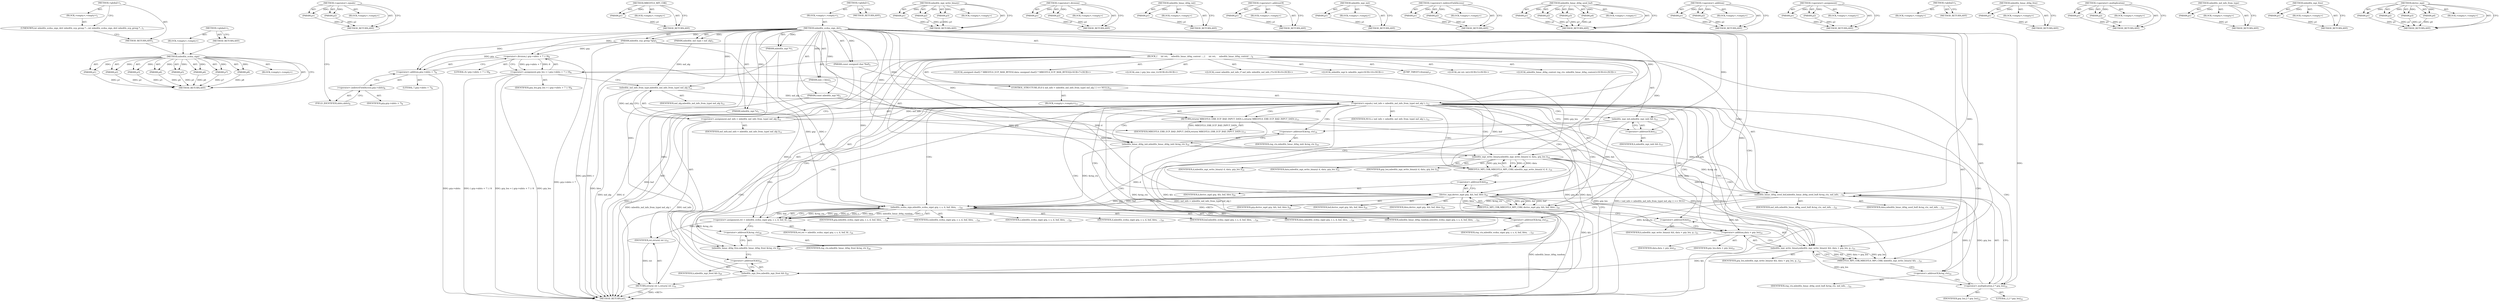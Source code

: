 digraph "&lt;global&gt;" {
vulnerable_204 [label=<(METHOD,mbedtls_ecdsa_sign)>];
vulnerable_205 [label=<(PARAM,p1)>];
vulnerable_206 [label=<(PARAM,p2)>];
vulnerable_207 [label=<(PARAM,p3)>];
vulnerable_208 [label=<(PARAM,p4)>];
vulnerable_209 [label=<(PARAM,p5)>];
vulnerable_210 [label=<(PARAM,p6)>];
vulnerable_211 [label=<(PARAM,p7)>];
vulnerable_212 [label=<(PARAM,p8)>];
vulnerable_213 [label=<(BLOCK,&lt;empty&gt;,&lt;empty&gt;)>];
vulnerable_214 [label=<(METHOD_RETURN,ANY)>];
vulnerable_154 [label=<(METHOD,&lt;operator&gt;.equals)>];
vulnerable_155 [label=<(PARAM,p1)>];
vulnerable_156 [label=<(PARAM,p2)>];
vulnerable_157 [label=<(BLOCK,&lt;empty&gt;,&lt;empty&gt;)>];
vulnerable_158 [label=<(METHOD_RETURN,ANY)>];
vulnerable_175 [label=<(METHOD,MBEDTLS_MPI_CHK)>];
vulnerable_176 [label=<(PARAM,p1)>];
vulnerable_177 [label=<(BLOCK,&lt;empty&gt;,&lt;empty&gt;)>];
vulnerable_178 [label=<(METHOD_RETURN,ANY)>];
vulnerable_6 [label=<(METHOD,&lt;global&gt;)<SUB>1</SUB>>];
vulnerable_7 [label=<(BLOCK,&lt;empty&gt;,&lt;empty&gt;)<SUB>1</SUB>>];
vulnerable_8 [label=<(METHOD,mbedtls_ecdsa_sign_det)<SUB>1</SUB>>];
vulnerable_9 [label=<(PARAM,mbedtls_ecp_group *grp)<SUB>1</SUB>>];
vulnerable_10 [label=<(PARAM,mbedtls_mpi *r)<SUB>1</SUB>>];
vulnerable_11 [label=<(PARAM,mbedtls_mpi *s)<SUB>1</SUB>>];
vulnerable_12 [label=<(PARAM,const mbedtls_mpi *d)<SUB>2</SUB>>];
vulnerable_13 [label=<(PARAM,const unsigned char *buf)<SUB>2</SUB>>];
vulnerable_14 [label=<(PARAM,size_t blen)<SUB>2</SUB>>];
vulnerable_15 [label=<(PARAM,mbedtls_md_type_t md_alg)<SUB>3</SUB>>];
vulnerable_16 [label=<(BLOCK,{
     int ret;
     mbedtls_hmac_drbg_context ...,{
     int ret;
     mbedtls_hmac_drbg_context ...)<SUB>4</SUB>>];
vulnerable_17 [label="<(LOCAL,int ret: int)<SUB>5</SUB>>"];
vulnerable_18 [label="<(LOCAL,mbedtls_hmac_drbg_context rng_ctx: mbedtls_hmac_drbg_context)<SUB>6</SUB>>"];
vulnerable_19 [label="<(LOCAL,unsigned char[2 * MBEDTLS_ECP_MAX_BYTES] data: unsigned char[2 * MBEDTLS_ECP_MAX_BYTES])<SUB>7</SUB>>"];
vulnerable_20 [label="<(LOCAL,size_t grp_len: size_t)<SUB>8</SUB>>"];
vulnerable_21 [label=<(&lt;operator&gt;.assignment,grp_len = ( grp-&gt;nbits + 7 ) / 8)<SUB>8</SUB>>];
vulnerable_22 [label=<(IDENTIFIER,grp_len,grp_len = ( grp-&gt;nbits + 7 ) / 8)<SUB>8</SUB>>];
vulnerable_23 [label=<(&lt;operator&gt;.division,( grp-&gt;nbits + 7 ) / 8)<SUB>8</SUB>>];
vulnerable_24 [label=<(&lt;operator&gt;.addition,grp-&gt;nbits + 7)<SUB>8</SUB>>];
vulnerable_25 [label=<(&lt;operator&gt;.indirectFieldAccess,grp-&gt;nbits)<SUB>8</SUB>>];
vulnerable_26 [label=<(IDENTIFIER,grp,grp-&gt;nbits + 7)<SUB>8</SUB>>];
vulnerable_27 [label=<(FIELD_IDENTIFIER,nbits,nbits)<SUB>8</SUB>>];
vulnerable_28 [label=<(LITERAL,7,grp-&gt;nbits + 7)<SUB>8</SUB>>];
vulnerable_29 [label=<(LITERAL,8,( grp-&gt;nbits + 7 ) / 8)<SUB>8</SUB>>];
vulnerable_30 [label="<(LOCAL,const mbedtls_md_info_t* md_info: mbedtls_md_info_t*)<SUB>9</SUB>>"];
vulnerable_31 [label="<(LOCAL,mbedtls_mpi h: mbedtls_mpi)<SUB>10</SUB>>"];
vulnerable_32 [label=<(CONTROL_STRUCTURE,IF,if (( md_info = mbedtls_md_info_from_type( md_alg ) ) == NULL))<SUB>12</SUB>>];
vulnerable_33 [label=<(&lt;operator&gt;.equals,( md_info = mbedtls_md_info_from_type( md_alg )...)<SUB>12</SUB>>];
vulnerable_34 [label=<(&lt;operator&gt;.assignment,md_info = mbedtls_md_info_from_type( md_alg ))<SUB>12</SUB>>];
vulnerable_35 [label=<(IDENTIFIER,md_info,md_info = mbedtls_md_info_from_type( md_alg ))<SUB>12</SUB>>];
vulnerable_36 [label=<(mbedtls_md_info_from_type,mbedtls_md_info_from_type( md_alg ))<SUB>12</SUB>>];
vulnerable_37 [label=<(IDENTIFIER,md_alg,mbedtls_md_info_from_type( md_alg ))<SUB>12</SUB>>];
vulnerable_38 [label=<(IDENTIFIER,NULL,( md_info = mbedtls_md_info_from_type( md_alg )...)<SUB>12</SUB>>];
vulnerable_39 [label=<(BLOCK,&lt;empty&gt;,&lt;empty&gt;)<SUB>13</SUB>>];
vulnerable_40 [label=<(RETURN,return( MBEDTLS_ERR_ECP_BAD_INPUT_DATA );,return( MBEDTLS_ERR_ECP_BAD_INPUT_DATA );)<SUB>13</SUB>>];
vulnerable_41 [label=<(IDENTIFIER,MBEDTLS_ERR_ECP_BAD_INPUT_DATA,return( MBEDTLS_ERR_ECP_BAD_INPUT_DATA );)<SUB>13</SUB>>];
vulnerable_42 [label=<(mbedtls_mpi_init,mbedtls_mpi_init( &amp;h ))<SUB>15</SUB>>];
vulnerable_43 [label=<(&lt;operator&gt;.addressOf,&amp;h)<SUB>15</SUB>>];
vulnerable_44 [label=<(IDENTIFIER,h,mbedtls_mpi_init( &amp;h ))<SUB>15</SUB>>];
vulnerable_45 [label=<(mbedtls_hmac_drbg_init,mbedtls_hmac_drbg_init( &amp;rng_ctx ))<SUB>16</SUB>>];
vulnerable_46 [label=<(&lt;operator&gt;.addressOf,&amp;rng_ctx)<SUB>16</SUB>>];
vulnerable_47 [label=<(IDENTIFIER,rng_ctx,mbedtls_hmac_drbg_init( &amp;rng_ctx ))<SUB>16</SUB>>];
vulnerable_48 [label=<(MBEDTLS_MPI_CHK,MBEDTLS_MPI_CHK( mbedtls_mpi_write_binary( d, d...)<SUB>19</SUB>>];
vulnerable_49 [label=<(mbedtls_mpi_write_binary,mbedtls_mpi_write_binary( d, data, grp_len ))<SUB>19</SUB>>];
vulnerable_50 [label=<(IDENTIFIER,d,mbedtls_mpi_write_binary( d, data, grp_len ))<SUB>19</SUB>>];
vulnerable_51 [label=<(IDENTIFIER,data,mbedtls_mpi_write_binary( d, data, grp_len ))<SUB>19</SUB>>];
vulnerable_52 [label=<(IDENTIFIER,grp_len,mbedtls_mpi_write_binary( d, data, grp_len ))<SUB>19</SUB>>];
vulnerable_53 [label=<(MBEDTLS_MPI_CHK,MBEDTLS_MPI_CHK( derive_mpi( grp, &amp;h, buf, blen...)<SUB>20</SUB>>];
vulnerable_54 [label=<(derive_mpi,derive_mpi( grp, &amp;h, buf, blen ))<SUB>20</SUB>>];
vulnerable_55 [label=<(IDENTIFIER,grp,derive_mpi( grp, &amp;h, buf, blen ))<SUB>20</SUB>>];
vulnerable_56 [label=<(&lt;operator&gt;.addressOf,&amp;h)<SUB>20</SUB>>];
vulnerable_57 [label=<(IDENTIFIER,h,derive_mpi( grp, &amp;h, buf, blen ))<SUB>20</SUB>>];
vulnerable_58 [label=<(IDENTIFIER,buf,derive_mpi( grp, &amp;h, buf, blen ))<SUB>20</SUB>>];
vulnerable_59 [label=<(IDENTIFIER,blen,derive_mpi( grp, &amp;h, buf, blen ))<SUB>20</SUB>>];
vulnerable_60 [label=<(MBEDTLS_MPI_CHK,MBEDTLS_MPI_CHK( mbedtls_mpi_write_binary( &amp;h, ...)<SUB>21</SUB>>];
vulnerable_61 [label=<(mbedtls_mpi_write_binary,mbedtls_mpi_write_binary( &amp;h, data + grp_len, g...)<SUB>21</SUB>>];
vulnerable_62 [label=<(&lt;operator&gt;.addressOf,&amp;h)<SUB>21</SUB>>];
vulnerable_63 [label=<(IDENTIFIER,h,mbedtls_mpi_write_binary( &amp;h, data + grp_len, g...)<SUB>21</SUB>>];
vulnerable_64 [label=<(&lt;operator&gt;.addition,data + grp_len)<SUB>21</SUB>>];
vulnerable_65 [label=<(IDENTIFIER,data,data + grp_len)<SUB>21</SUB>>];
vulnerable_66 [label=<(IDENTIFIER,grp_len,data + grp_len)<SUB>21</SUB>>];
vulnerable_67 [label=<(IDENTIFIER,grp_len,mbedtls_mpi_write_binary( &amp;h, data + grp_len, g...)<SUB>21</SUB>>];
vulnerable_68 [label=<(mbedtls_hmac_drbg_seed_buf,mbedtls_hmac_drbg_seed_buf( &amp;rng_ctx, md_info, ...)<SUB>22</SUB>>];
vulnerable_69 [label=<(&lt;operator&gt;.addressOf,&amp;rng_ctx)<SUB>22</SUB>>];
vulnerable_70 [label=<(IDENTIFIER,rng_ctx,mbedtls_hmac_drbg_seed_buf( &amp;rng_ctx, md_info, ...)<SUB>22</SUB>>];
vulnerable_71 [label=<(IDENTIFIER,md_info,mbedtls_hmac_drbg_seed_buf( &amp;rng_ctx, md_info, ...)<SUB>22</SUB>>];
vulnerable_72 [label=<(IDENTIFIER,data,mbedtls_hmac_drbg_seed_buf( &amp;rng_ctx, md_info, ...)<SUB>22</SUB>>];
vulnerable_73 [label=<(&lt;operator&gt;.multiplication,2 * grp_len)<SUB>22</SUB>>];
vulnerable_74 [label=<(LITERAL,2,2 * grp_len)<SUB>22</SUB>>];
vulnerable_75 [label=<(IDENTIFIER,grp_len,2 * grp_len)<SUB>22</SUB>>];
vulnerable_76 [label=<(&lt;operator&gt;.assignment,ret = mbedtls_ecdsa_sign( grp, r, s, d, buf, bl...)<SUB>24</SUB>>];
vulnerable_77 [label=<(IDENTIFIER,ret,ret = mbedtls_ecdsa_sign( grp, r, s, d, buf, bl...)<SUB>24</SUB>>];
vulnerable_78 [label=<(mbedtls_ecdsa_sign,mbedtls_ecdsa_sign( grp, r, s, d, buf, blen,
  ...)<SUB>24</SUB>>];
vulnerable_79 [label=<(IDENTIFIER,grp,mbedtls_ecdsa_sign( grp, r, s, d, buf, blen,
  ...)<SUB>24</SUB>>];
vulnerable_80 [label=<(IDENTIFIER,r,mbedtls_ecdsa_sign( grp, r, s, d, buf, blen,
  ...)<SUB>24</SUB>>];
vulnerable_81 [label=<(IDENTIFIER,s,mbedtls_ecdsa_sign( grp, r, s, d, buf, blen,
  ...)<SUB>24</SUB>>];
vulnerable_82 [label=<(IDENTIFIER,d,mbedtls_ecdsa_sign( grp, r, s, d, buf, blen,
  ...)<SUB>24</SUB>>];
vulnerable_83 [label=<(IDENTIFIER,buf,mbedtls_ecdsa_sign( grp, r, s, d, buf, blen,
  ...)<SUB>24</SUB>>];
vulnerable_84 [label=<(IDENTIFIER,blen,mbedtls_ecdsa_sign( grp, r, s, d, buf, blen,
  ...)<SUB>24</SUB>>];
vulnerable_85 [label=<(IDENTIFIER,mbedtls_hmac_drbg_random,mbedtls_ecdsa_sign( grp, r, s, d, buf, blen,
  ...)<SUB>25</SUB>>];
vulnerable_86 [label=<(&lt;operator&gt;.addressOf,&amp;rng_ctx)<SUB>25</SUB>>];
vulnerable_87 [label=<(IDENTIFIER,rng_ctx,mbedtls_ecdsa_sign( grp, r, s, d, buf, blen,
  ...)<SUB>25</SUB>>];
vulnerable_88 [label=<(JUMP_TARGET,cleanup)<SUB>27</SUB>>];
vulnerable_89 [label=<(mbedtls_hmac_drbg_free,mbedtls_hmac_drbg_free( &amp;rng_ctx ))<SUB>28</SUB>>];
vulnerable_90 [label=<(&lt;operator&gt;.addressOf,&amp;rng_ctx)<SUB>28</SUB>>];
vulnerable_91 [label=<(IDENTIFIER,rng_ctx,mbedtls_hmac_drbg_free( &amp;rng_ctx ))<SUB>28</SUB>>];
vulnerable_92 [label=<(mbedtls_mpi_free,mbedtls_mpi_free( &amp;h ))<SUB>29</SUB>>];
vulnerable_93 [label=<(&lt;operator&gt;.addressOf,&amp;h)<SUB>29</SUB>>];
vulnerable_94 [label=<(IDENTIFIER,h,mbedtls_mpi_free( &amp;h ))<SUB>29</SUB>>];
vulnerable_95 [label=<(RETURN,return( ret );,return( ret );)<SUB>31</SUB>>];
vulnerable_96 [label=<(IDENTIFIER,ret,return( ret );)<SUB>31</SUB>>];
vulnerable_97 [label=<(METHOD_RETURN,int)<SUB>1</SUB>>];
vulnerable_99 [label=<(METHOD_RETURN,ANY)<SUB>1</SUB>>];
vulnerable_179 [label=<(METHOD,mbedtls_mpi_write_binary)>];
vulnerable_180 [label=<(PARAM,p1)>];
vulnerable_181 [label=<(PARAM,p2)>];
vulnerable_182 [label=<(PARAM,p3)>];
vulnerable_183 [label=<(BLOCK,&lt;empty&gt;,&lt;empty&gt;)>];
vulnerable_184 [label=<(METHOD_RETURN,ANY)>];
vulnerable_139 [label=<(METHOD,&lt;operator&gt;.division)>];
vulnerable_140 [label=<(PARAM,p1)>];
vulnerable_141 [label=<(PARAM,p2)>];
vulnerable_142 [label=<(BLOCK,&lt;empty&gt;,&lt;empty&gt;)>];
vulnerable_143 [label=<(METHOD_RETURN,ANY)>];
vulnerable_171 [label=<(METHOD,mbedtls_hmac_drbg_init)>];
vulnerable_172 [label=<(PARAM,p1)>];
vulnerable_173 [label=<(BLOCK,&lt;empty&gt;,&lt;empty&gt;)>];
vulnerable_174 [label=<(METHOD_RETURN,ANY)>];
vulnerable_167 [label=<(METHOD,&lt;operator&gt;.addressOf)>];
vulnerable_168 [label=<(PARAM,p1)>];
vulnerable_169 [label=<(BLOCK,&lt;empty&gt;,&lt;empty&gt;)>];
vulnerable_170 [label=<(METHOD_RETURN,ANY)>];
vulnerable_163 [label=<(METHOD,mbedtls_mpi_init)>];
vulnerable_164 [label=<(PARAM,p1)>];
vulnerable_165 [label=<(BLOCK,&lt;empty&gt;,&lt;empty&gt;)>];
vulnerable_166 [label=<(METHOD_RETURN,ANY)>];
vulnerable_149 [label=<(METHOD,&lt;operator&gt;.indirectFieldAccess)>];
vulnerable_150 [label=<(PARAM,p1)>];
vulnerable_151 [label=<(PARAM,p2)>];
vulnerable_152 [label=<(BLOCK,&lt;empty&gt;,&lt;empty&gt;)>];
vulnerable_153 [label=<(METHOD_RETURN,ANY)>];
vulnerable_192 [label=<(METHOD,mbedtls_hmac_drbg_seed_buf)>];
vulnerable_193 [label=<(PARAM,p1)>];
vulnerable_194 [label=<(PARAM,p2)>];
vulnerable_195 [label=<(PARAM,p3)>];
vulnerable_196 [label=<(PARAM,p4)>];
vulnerable_197 [label=<(BLOCK,&lt;empty&gt;,&lt;empty&gt;)>];
vulnerable_198 [label=<(METHOD_RETURN,ANY)>];
vulnerable_144 [label=<(METHOD,&lt;operator&gt;.addition)>];
vulnerable_145 [label=<(PARAM,p1)>];
vulnerable_146 [label=<(PARAM,p2)>];
vulnerable_147 [label=<(BLOCK,&lt;empty&gt;,&lt;empty&gt;)>];
vulnerable_148 [label=<(METHOD_RETURN,ANY)>];
vulnerable_134 [label=<(METHOD,&lt;operator&gt;.assignment)>];
vulnerable_135 [label=<(PARAM,p1)>];
vulnerable_136 [label=<(PARAM,p2)>];
vulnerable_137 [label=<(BLOCK,&lt;empty&gt;,&lt;empty&gt;)>];
vulnerable_138 [label=<(METHOD_RETURN,ANY)>];
vulnerable_128 [label=<(METHOD,&lt;global&gt;)<SUB>1</SUB>>];
vulnerable_129 [label=<(BLOCK,&lt;empty&gt;,&lt;empty&gt;)>];
vulnerable_130 [label=<(METHOD_RETURN,ANY)>];
vulnerable_215 [label=<(METHOD,mbedtls_hmac_drbg_free)>];
vulnerable_216 [label=<(PARAM,p1)>];
vulnerable_217 [label=<(BLOCK,&lt;empty&gt;,&lt;empty&gt;)>];
vulnerable_218 [label=<(METHOD_RETURN,ANY)>];
vulnerable_199 [label=<(METHOD,&lt;operator&gt;.multiplication)>];
vulnerable_200 [label=<(PARAM,p1)>];
vulnerable_201 [label=<(PARAM,p2)>];
vulnerable_202 [label=<(BLOCK,&lt;empty&gt;,&lt;empty&gt;)>];
vulnerable_203 [label=<(METHOD_RETURN,ANY)>];
vulnerable_159 [label=<(METHOD,mbedtls_md_info_from_type)>];
vulnerable_160 [label=<(PARAM,p1)>];
vulnerable_161 [label=<(BLOCK,&lt;empty&gt;,&lt;empty&gt;)>];
vulnerable_162 [label=<(METHOD_RETURN,ANY)>];
vulnerable_219 [label=<(METHOD,mbedtls_mpi_free)>];
vulnerable_220 [label=<(PARAM,p1)>];
vulnerable_221 [label=<(BLOCK,&lt;empty&gt;,&lt;empty&gt;)>];
vulnerable_222 [label=<(METHOD_RETURN,ANY)>];
vulnerable_185 [label=<(METHOD,derive_mpi)>];
vulnerable_186 [label=<(PARAM,p1)>];
vulnerable_187 [label=<(PARAM,p2)>];
vulnerable_188 [label=<(PARAM,p3)>];
vulnerable_189 [label=<(PARAM,p4)>];
vulnerable_190 [label=<(BLOCK,&lt;empty&gt;,&lt;empty&gt;)>];
vulnerable_191 [label=<(METHOD_RETURN,ANY)>];
fixed_6 [label=<(METHOD,&lt;global&gt;)<SUB>1</SUB>>];
fixed_7 [label=<(BLOCK,&lt;empty&gt;,&lt;empty&gt;)<SUB>1</SUB>>];
fixed_8 [label=<(UNKNOWN,int mbedtls_ecdsa_sign_det( mbedtls_ecp_group *...,int mbedtls_ecdsa_sign_det( mbedtls_ecp_group *...)<SUB>1</SUB>>];
fixed_9 [label=<(METHOD_RETURN,ANY)<SUB>1</SUB>>];
fixed_14 [label=<(METHOD,&lt;global&gt;)<SUB>1</SUB>>];
fixed_15 [label=<(BLOCK,&lt;empty&gt;,&lt;empty&gt;)>];
fixed_16 [label=<(METHOD_RETURN,ANY)>];
vulnerable_204 -> vulnerable_205  [key=0, label="AST: "];
vulnerable_204 -> vulnerable_205  [key=1, label="DDG: "];
vulnerable_204 -> vulnerable_213  [key=0, label="AST: "];
vulnerable_204 -> vulnerable_206  [key=0, label="AST: "];
vulnerable_204 -> vulnerable_206  [key=1, label="DDG: "];
vulnerable_204 -> vulnerable_214  [key=0, label="AST: "];
vulnerable_204 -> vulnerable_214  [key=1, label="CFG: "];
vulnerable_204 -> vulnerable_207  [key=0, label="AST: "];
vulnerable_204 -> vulnerable_207  [key=1, label="DDG: "];
vulnerable_204 -> vulnerable_208  [key=0, label="AST: "];
vulnerable_204 -> vulnerable_208  [key=1, label="DDG: "];
vulnerable_204 -> vulnerable_209  [key=0, label="AST: "];
vulnerable_204 -> vulnerable_209  [key=1, label="DDG: "];
vulnerable_204 -> vulnerable_210  [key=0, label="AST: "];
vulnerable_204 -> vulnerable_210  [key=1, label="DDG: "];
vulnerable_204 -> vulnerable_211  [key=0, label="AST: "];
vulnerable_204 -> vulnerable_211  [key=1, label="DDG: "];
vulnerable_204 -> vulnerable_212  [key=0, label="AST: "];
vulnerable_204 -> vulnerable_212  [key=1, label="DDG: "];
vulnerable_205 -> vulnerable_214  [key=0, label="DDG: p1"];
vulnerable_206 -> vulnerable_214  [key=0, label="DDG: p2"];
vulnerable_207 -> vulnerable_214  [key=0, label="DDG: p3"];
vulnerable_208 -> vulnerable_214  [key=0, label="DDG: p4"];
vulnerable_209 -> vulnerable_214  [key=0, label="DDG: p5"];
vulnerable_210 -> vulnerable_214  [key=0, label="DDG: p6"];
vulnerable_211 -> vulnerable_214  [key=0, label="DDG: p7"];
vulnerable_212 -> vulnerable_214  [key=0, label="DDG: p8"];
vulnerable_154 -> vulnerable_155  [key=0, label="AST: "];
vulnerable_154 -> vulnerable_155  [key=1, label="DDG: "];
vulnerable_154 -> vulnerable_157  [key=0, label="AST: "];
vulnerable_154 -> vulnerable_156  [key=0, label="AST: "];
vulnerable_154 -> vulnerable_156  [key=1, label="DDG: "];
vulnerable_154 -> vulnerable_158  [key=0, label="AST: "];
vulnerable_154 -> vulnerable_158  [key=1, label="CFG: "];
vulnerable_155 -> vulnerable_158  [key=0, label="DDG: p1"];
vulnerable_156 -> vulnerable_158  [key=0, label="DDG: p2"];
vulnerable_175 -> vulnerable_176  [key=0, label="AST: "];
vulnerable_175 -> vulnerable_176  [key=1, label="DDG: "];
vulnerable_175 -> vulnerable_177  [key=0, label="AST: "];
vulnerable_175 -> vulnerable_178  [key=0, label="AST: "];
vulnerable_175 -> vulnerable_178  [key=1, label="CFG: "];
vulnerable_176 -> vulnerable_178  [key=0, label="DDG: p1"];
vulnerable_6 -> vulnerable_7  [key=0, label="AST: "];
vulnerable_6 -> vulnerable_99  [key=0, label="AST: "];
vulnerable_6 -> vulnerable_99  [key=1, label="CFG: "];
vulnerable_7 -> vulnerable_8  [key=0, label="AST: "];
vulnerable_8 -> vulnerable_9  [key=0, label="AST: "];
vulnerable_8 -> vulnerable_9  [key=1, label="DDG: "];
vulnerable_8 -> vulnerable_10  [key=0, label="AST: "];
vulnerable_8 -> vulnerable_10  [key=1, label="DDG: "];
vulnerable_8 -> vulnerable_11  [key=0, label="AST: "];
vulnerable_8 -> vulnerable_11  [key=1, label="DDG: "];
vulnerable_8 -> vulnerable_12  [key=0, label="AST: "];
vulnerable_8 -> vulnerable_12  [key=1, label="DDG: "];
vulnerable_8 -> vulnerable_13  [key=0, label="AST: "];
vulnerable_8 -> vulnerable_13  [key=1, label="DDG: "];
vulnerable_8 -> vulnerable_14  [key=0, label="AST: "];
vulnerable_8 -> vulnerable_14  [key=1, label="DDG: "];
vulnerable_8 -> vulnerable_15  [key=0, label="AST: "];
vulnerable_8 -> vulnerable_15  [key=1, label="DDG: "];
vulnerable_8 -> vulnerable_16  [key=0, label="AST: "];
vulnerable_8 -> vulnerable_97  [key=0, label="AST: "];
vulnerable_8 -> vulnerable_27  [key=0, label="CFG: "];
vulnerable_8 -> vulnerable_42  [key=0, label="DDG: "];
vulnerable_8 -> vulnerable_45  [key=0, label="DDG: "];
vulnerable_8 -> vulnerable_68  [key=0, label="DDG: "];
vulnerable_8 -> vulnerable_89  [key=0, label="DDG: "];
vulnerable_8 -> vulnerable_92  [key=0, label="DDG: "];
vulnerable_8 -> vulnerable_96  [key=0, label="DDG: "];
vulnerable_8 -> vulnerable_23  [key=0, label="DDG: "];
vulnerable_8 -> vulnerable_33  [key=0, label="DDG: "];
vulnerable_8 -> vulnerable_40  [key=0, label="DDG: "];
vulnerable_8 -> vulnerable_49  [key=0, label="DDG: "];
vulnerable_8 -> vulnerable_54  [key=0, label="DDG: "];
vulnerable_8 -> vulnerable_61  [key=0, label="DDG: "];
vulnerable_8 -> vulnerable_73  [key=0, label="DDG: "];
vulnerable_8 -> vulnerable_78  [key=0, label="DDG: "];
vulnerable_8 -> vulnerable_24  [key=0, label="DDG: "];
vulnerable_8 -> vulnerable_41  [key=0, label="DDG: "];
vulnerable_8 -> vulnerable_64  [key=0, label="DDG: "];
vulnerable_8 -> vulnerable_36  [key=0, label="DDG: "];
vulnerable_9 -> vulnerable_97  [key=0, label="DDG: grp"];
vulnerable_9 -> vulnerable_23  [key=0, label="DDG: grp"];
vulnerable_9 -> vulnerable_54  [key=0, label="DDG: grp"];
vulnerable_9 -> vulnerable_78  [key=0, label="DDG: grp"];
vulnerable_9 -> vulnerable_24  [key=0, label="DDG: grp"];
vulnerable_10 -> vulnerable_97  [key=0, label="DDG: r"];
vulnerable_10 -> vulnerable_78  [key=0, label="DDG: r"];
vulnerable_11 -> vulnerable_97  [key=0, label="DDG: s"];
vulnerable_11 -> vulnerable_78  [key=0, label="DDG: s"];
vulnerable_12 -> vulnerable_97  [key=0, label="DDG: d"];
vulnerable_12 -> vulnerable_49  [key=0, label="DDG: d"];
vulnerable_13 -> vulnerable_97  [key=0, label="DDG: buf"];
vulnerable_13 -> vulnerable_54  [key=0, label="DDG: buf"];
vulnerable_14 -> vulnerable_97  [key=0, label="DDG: blen"];
vulnerable_14 -> vulnerable_54  [key=0, label="DDG: blen"];
vulnerable_15 -> vulnerable_36  [key=0, label="DDG: md_alg"];
vulnerable_16 -> vulnerable_17  [key=0, label="AST: "];
vulnerable_16 -> vulnerable_18  [key=0, label="AST: "];
vulnerable_16 -> vulnerable_19  [key=0, label="AST: "];
vulnerable_16 -> vulnerable_20  [key=0, label="AST: "];
vulnerable_16 -> vulnerable_21  [key=0, label="AST: "];
vulnerable_16 -> vulnerable_30  [key=0, label="AST: "];
vulnerable_16 -> vulnerable_31  [key=0, label="AST: "];
vulnerable_16 -> vulnerable_32  [key=0, label="AST: "];
vulnerable_16 -> vulnerable_42  [key=0, label="AST: "];
vulnerable_16 -> vulnerable_45  [key=0, label="AST: "];
vulnerable_16 -> vulnerable_48  [key=0, label="AST: "];
vulnerable_16 -> vulnerable_53  [key=0, label="AST: "];
vulnerable_16 -> vulnerable_60  [key=0, label="AST: "];
vulnerable_16 -> vulnerable_68  [key=0, label="AST: "];
vulnerable_16 -> vulnerable_76  [key=0, label="AST: "];
vulnerable_16 -> vulnerable_88  [key=0, label="AST: "];
vulnerable_16 -> vulnerable_89  [key=0, label="AST: "];
vulnerable_16 -> vulnerable_92  [key=0, label="AST: "];
vulnerable_16 -> vulnerable_95  [key=0, label="AST: "];
vulnerable_21 -> vulnerable_22  [key=0, label="AST: "];
vulnerable_21 -> vulnerable_23  [key=0, label="AST: "];
vulnerable_21 -> vulnerable_36  [key=0, label="CFG: "];
vulnerable_21 -> vulnerable_97  [key=0, label="DDG: grp_len"];
vulnerable_21 -> vulnerable_97  [key=1, label="DDG: ( grp-&gt;nbits + 7 ) / 8"];
vulnerable_21 -> vulnerable_97  [key=2, label="DDG: grp_len = ( grp-&gt;nbits + 7 ) / 8"];
vulnerable_21 -> vulnerable_49  [key=0, label="DDG: grp_len"];
vulnerable_23 -> vulnerable_24  [key=0, label="AST: "];
vulnerable_23 -> vulnerable_29  [key=0, label="AST: "];
vulnerable_23 -> vulnerable_21  [key=0, label="CFG: "];
vulnerable_23 -> vulnerable_21  [key=1, label="DDG: grp-&gt;nbits + 7"];
vulnerable_23 -> vulnerable_21  [key=2, label="DDG: 8"];
vulnerable_23 -> vulnerable_97  [key=0, label="DDG: grp-&gt;nbits + 7"];
vulnerable_24 -> vulnerable_25  [key=0, label="AST: "];
vulnerable_24 -> vulnerable_28  [key=0, label="AST: "];
vulnerable_24 -> vulnerable_23  [key=0, label="CFG: "];
vulnerable_24 -> vulnerable_97  [key=0, label="DDG: grp-&gt;nbits"];
vulnerable_25 -> vulnerable_26  [key=0, label="AST: "];
vulnerable_25 -> vulnerable_27  [key=0, label="AST: "];
vulnerable_25 -> vulnerable_24  [key=0, label="CFG: "];
vulnerable_27 -> vulnerable_25  [key=0, label="CFG: "];
vulnerable_32 -> vulnerable_33  [key=0, label="AST: "];
vulnerable_32 -> vulnerable_39  [key=0, label="AST: "];
vulnerable_33 -> vulnerable_34  [key=0, label="AST: "];
vulnerable_33 -> vulnerable_38  [key=0, label="AST: "];
vulnerable_33 -> vulnerable_40  [key=0, label="CFG: "];
vulnerable_33 -> vulnerable_40  [key=1, label="CDG: "];
vulnerable_33 -> vulnerable_43  [key=0, label="CFG: "];
vulnerable_33 -> vulnerable_43  [key=1, label="CDG: "];
vulnerable_33 -> vulnerable_97  [key=0, label="DDG: md_info = mbedtls_md_info_from_type( md_alg )"];
vulnerable_33 -> vulnerable_97  [key=1, label="DDG: ( md_info = mbedtls_md_info_from_type( md_alg ) ) == NULL"];
vulnerable_33 -> vulnerable_97  [key=2, label="DDG: NULL"];
vulnerable_33 -> vulnerable_48  [key=0, label="CDG: "];
vulnerable_33 -> vulnerable_68  [key=0, label="CDG: "];
vulnerable_33 -> vulnerable_49  [key=0, label="CDG: "];
vulnerable_33 -> vulnerable_60  [key=0, label="CDG: "];
vulnerable_33 -> vulnerable_73  [key=0, label="CDG: "];
vulnerable_33 -> vulnerable_64  [key=0, label="CDG: "];
vulnerable_33 -> vulnerable_42  [key=0, label="CDG: "];
vulnerable_33 -> vulnerable_89  [key=0, label="CDG: "];
vulnerable_33 -> vulnerable_46  [key=0, label="CDG: "];
vulnerable_33 -> vulnerable_56  [key=0, label="CDG: "];
vulnerable_33 -> vulnerable_69  [key=0, label="CDG: "];
vulnerable_33 -> vulnerable_95  [key=0, label="CDG: "];
vulnerable_33 -> vulnerable_92  [key=0, label="CDG: "];
vulnerable_33 -> vulnerable_45  [key=0, label="CDG: "];
vulnerable_33 -> vulnerable_76  [key=0, label="CDG: "];
vulnerable_33 -> vulnerable_93  [key=0, label="CDG: "];
vulnerable_33 -> vulnerable_90  [key=0, label="CDG: "];
vulnerable_33 -> vulnerable_54  [key=0, label="CDG: "];
vulnerable_33 -> vulnerable_61  [key=0, label="CDG: "];
vulnerable_33 -> vulnerable_53  [key=0, label="CDG: "];
vulnerable_33 -> vulnerable_78  [key=0, label="CDG: "];
vulnerable_33 -> vulnerable_62  [key=0, label="CDG: "];
vulnerable_33 -> vulnerable_86  [key=0, label="CDG: "];
vulnerable_34 -> vulnerable_35  [key=0, label="AST: "];
vulnerable_34 -> vulnerable_36  [key=0, label="AST: "];
vulnerable_34 -> vulnerable_33  [key=0, label="CFG: "];
vulnerable_34 -> vulnerable_33  [key=1, label="DDG: md_info"];
vulnerable_34 -> vulnerable_97  [key=0, label="DDG: md_info"];
vulnerable_34 -> vulnerable_97  [key=1, label="DDG: mbedtls_md_info_from_type( md_alg )"];
vulnerable_34 -> vulnerable_68  [key=0, label="DDG: md_info"];
vulnerable_36 -> vulnerable_37  [key=0, label="AST: "];
vulnerable_36 -> vulnerable_34  [key=0, label="CFG: "];
vulnerable_36 -> vulnerable_34  [key=1, label="DDG: md_alg"];
vulnerable_36 -> vulnerable_97  [key=0, label="DDG: md_alg"];
vulnerable_36 -> vulnerable_33  [key=0, label="DDG: md_alg"];
vulnerable_39 -> vulnerable_40  [key=0, label="AST: "];
vulnerable_40 -> vulnerable_41  [key=0, label="AST: "];
vulnerable_40 -> vulnerable_97  [key=0, label="CFG: "];
vulnerable_40 -> vulnerable_97  [key=1, label="DDG: &lt;RET&gt;"];
vulnerable_41 -> vulnerable_40  [key=0, label="DDG: MBEDTLS_ERR_ECP_BAD_INPUT_DATA"];
vulnerable_42 -> vulnerable_43  [key=0, label="AST: "];
vulnerable_42 -> vulnerable_46  [key=0, label="CFG: "];
vulnerable_42 -> vulnerable_92  [key=0, label="DDG: &amp;h"];
vulnerable_42 -> vulnerable_54  [key=0, label="DDG: &amp;h"];
vulnerable_42 -> vulnerable_61  [key=0, label="DDG: &amp;h"];
vulnerable_43 -> vulnerable_44  [key=0, label="AST: "];
vulnerable_43 -> vulnerable_42  [key=0, label="CFG: "];
vulnerable_45 -> vulnerable_46  [key=0, label="AST: "];
vulnerable_45 -> vulnerable_49  [key=0, label="CFG: "];
vulnerable_45 -> vulnerable_68  [key=0, label="DDG: &amp;rng_ctx"];
vulnerable_45 -> vulnerable_89  [key=0, label="DDG: &amp;rng_ctx"];
vulnerable_45 -> vulnerable_78  [key=0, label="DDG: &amp;rng_ctx"];
vulnerable_46 -> vulnerable_47  [key=0, label="AST: "];
vulnerable_46 -> vulnerable_45  [key=0, label="CFG: "];
vulnerable_48 -> vulnerable_49  [key=0, label="AST: "];
vulnerable_48 -> vulnerable_56  [key=0, label="CFG: "];
vulnerable_49 -> vulnerable_50  [key=0, label="AST: "];
vulnerable_49 -> vulnerable_51  [key=0, label="AST: "];
vulnerable_49 -> vulnerable_52  [key=0, label="AST: "];
vulnerable_49 -> vulnerable_48  [key=0, label="CFG: "];
vulnerable_49 -> vulnerable_48  [key=1, label="DDG: d"];
vulnerable_49 -> vulnerable_48  [key=2, label="DDG: data"];
vulnerable_49 -> vulnerable_48  [key=3, label="DDG: grp_len"];
vulnerable_49 -> vulnerable_68  [key=0, label="DDG: data"];
vulnerable_49 -> vulnerable_61  [key=0, label="DDG: data"];
vulnerable_49 -> vulnerable_61  [key=1, label="DDG: grp_len"];
vulnerable_49 -> vulnerable_78  [key=0, label="DDG: d"];
vulnerable_49 -> vulnerable_64  [key=0, label="DDG: data"];
vulnerable_49 -> vulnerable_64  [key=1, label="DDG: grp_len"];
vulnerable_53 -> vulnerable_54  [key=0, label="AST: "];
vulnerable_53 -> vulnerable_62  [key=0, label="CFG: "];
vulnerable_54 -> vulnerable_55  [key=0, label="AST: "];
vulnerable_54 -> vulnerable_56  [key=0, label="AST: "];
vulnerable_54 -> vulnerable_58  [key=0, label="AST: "];
vulnerable_54 -> vulnerable_59  [key=0, label="AST: "];
vulnerable_54 -> vulnerable_53  [key=0, label="CFG: "];
vulnerable_54 -> vulnerable_53  [key=1, label="DDG: grp"];
vulnerable_54 -> vulnerable_53  [key=2, label="DDG: &amp;h"];
vulnerable_54 -> vulnerable_53  [key=3, label="DDG: buf"];
vulnerable_54 -> vulnerable_53  [key=4, label="DDG: blen"];
vulnerable_54 -> vulnerable_92  [key=0, label="DDG: &amp;h"];
vulnerable_54 -> vulnerable_61  [key=0, label="DDG: &amp;h"];
vulnerable_54 -> vulnerable_78  [key=0, label="DDG: grp"];
vulnerable_54 -> vulnerable_78  [key=1, label="DDG: buf"];
vulnerable_54 -> vulnerable_78  [key=2, label="DDG: blen"];
vulnerable_56 -> vulnerable_57  [key=0, label="AST: "];
vulnerable_56 -> vulnerable_54  [key=0, label="CFG: "];
vulnerable_60 -> vulnerable_61  [key=0, label="AST: "];
vulnerable_60 -> vulnerable_69  [key=0, label="CFG: "];
vulnerable_61 -> vulnerable_62  [key=0, label="AST: "];
vulnerable_61 -> vulnerable_64  [key=0, label="AST: "];
vulnerable_61 -> vulnerable_67  [key=0, label="AST: "];
vulnerable_61 -> vulnerable_60  [key=0, label="CFG: "];
vulnerable_61 -> vulnerable_60  [key=1, label="DDG: &amp;h"];
vulnerable_61 -> vulnerable_60  [key=2, label="DDG: data + grp_len"];
vulnerable_61 -> vulnerable_60  [key=3, label="DDG: grp_len"];
vulnerable_61 -> vulnerable_92  [key=0, label="DDG: &amp;h"];
vulnerable_61 -> vulnerable_73  [key=0, label="DDG: grp_len"];
vulnerable_62 -> vulnerable_63  [key=0, label="AST: "];
vulnerable_62 -> vulnerable_64  [key=0, label="CFG: "];
vulnerable_64 -> vulnerable_65  [key=0, label="AST: "];
vulnerable_64 -> vulnerable_66  [key=0, label="AST: "];
vulnerable_64 -> vulnerable_61  [key=0, label="CFG: "];
vulnerable_68 -> vulnerable_69  [key=0, label="AST: "];
vulnerable_68 -> vulnerable_71  [key=0, label="AST: "];
vulnerable_68 -> vulnerable_72  [key=0, label="AST: "];
vulnerable_68 -> vulnerable_73  [key=0, label="AST: "];
vulnerable_68 -> vulnerable_86  [key=0, label="CFG: "];
vulnerable_68 -> vulnerable_89  [key=0, label="DDG: &amp;rng_ctx"];
vulnerable_68 -> vulnerable_78  [key=0, label="DDG: &amp;rng_ctx"];
vulnerable_69 -> vulnerable_70  [key=0, label="AST: "];
vulnerable_69 -> vulnerable_73  [key=0, label="CFG: "];
vulnerable_73 -> vulnerable_74  [key=0, label="AST: "];
vulnerable_73 -> vulnerable_75  [key=0, label="AST: "];
vulnerable_73 -> vulnerable_68  [key=0, label="CFG: "];
vulnerable_73 -> vulnerable_68  [key=1, label="DDG: 2"];
vulnerable_73 -> vulnerable_68  [key=2, label="DDG: grp_len"];
vulnerable_76 -> vulnerable_77  [key=0, label="AST: "];
vulnerable_76 -> vulnerable_78  [key=0, label="AST: "];
vulnerable_76 -> vulnerable_90  [key=0, label="CFG: "];
vulnerable_76 -> vulnerable_96  [key=0, label="DDG: ret"];
vulnerable_78 -> vulnerable_79  [key=0, label="AST: "];
vulnerable_78 -> vulnerable_80  [key=0, label="AST: "];
vulnerable_78 -> vulnerable_81  [key=0, label="AST: "];
vulnerable_78 -> vulnerable_82  [key=0, label="AST: "];
vulnerable_78 -> vulnerable_83  [key=0, label="AST: "];
vulnerable_78 -> vulnerable_84  [key=0, label="AST: "];
vulnerable_78 -> vulnerable_85  [key=0, label="AST: "];
vulnerable_78 -> vulnerable_86  [key=0, label="AST: "];
vulnerable_78 -> vulnerable_76  [key=0, label="CFG: "];
vulnerable_78 -> vulnerable_76  [key=1, label="DDG: &amp;rng_ctx"];
vulnerable_78 -> vulnerable_76  [key=2, label="DDG: grp"];
vulnerable_78 -> vulnerable_76  [key=3, label="DDG: d"];
vulnerable_78 -> vulnerable_76  [key=4, label="DDG: r"];
vulnerable_78 -> vulnerable_76  [key=5, label="DDG: blen"];
vulnerable_78 -> vulnerable_76  [key=6, label="DDG: mbedtls_hmac_drbg_random"];
vulnerable_78 -> vulnerable_76  [key=7, label="DDG: s"];
vulnerable_78 -> vulnerable_76  [key=8, label="DDG: buf"];
vulnerable_78 -> vulnerable_97  [key=0, label="DDG: mbedtls_hmac_drbg_random"];
vulnerable_78 -> vulnerable_89  [key=0, label="DDG: &amp;rng_ctx"];
vulnerable_86 -> vulnerable_87  [key=0, label="AST: "];
vulnerable_86 -> vulnerable_78  [key=0, label="CFG: "];
vulnerable_89 -> vulnerable_90  [key=0, label="AST: "];
vulnerable_89 -> vulnerable_93  [key=0, label="CFG: "];
vulnerable_90 -> vulnerable_91  [key=0, label="AST: "];
vulnerable_90 -> vulnerable_89  [key=0, label="CFG: "];
vulnerable_92 -> vulnerable_93  [key=0, label="AST: "];
vulnerable_92 -> vulnerable_95  [key=0, label="CFG: "];
vulnerable_93 -> vulnerable_94  [key=0, label="AST: "];
vulnerable_93 -> vulnerable_92  [key=0, label="CFG: "];
vulnerable_95 -> vulnerable_96  [key=0, label="AST: "];
vulnerable_95 -> vulnerable_97  [key=0, label="CFG: "];
vulnerable_95 -> vulnerable_97  [key=1, label="DDG: &lt;RET&gt;"];
vulnerable_96 -> vulnerable_95  [key=0, label="DDG: ret"];
vulnerable_179 -> vulnerable_180  [key=0, label="AST: "];
vulnerable_179 -> vulnerable_180  [key=1, label="DDG: "];
vulnerable_179 -> vulnerable_183  [key=0, label="AST: "];
vulnerable_179 -> vulnerable_181  [key=0, label="AST: "];
vulnerable_179 -> vulnerable_181  [key=1, label="DDG: "];
vulnerable_179 -> vulnerable_184  [key=0, label="AST: "];
vulnerable_179 -> vulnerable_184  [key=1, label="CFG: "];
vulnerable_179 -> vulnerable_182  [key=0, label="AST: "];
vulnerable_179 -> vulnerable_182  [key=1, label="DDG: "];
vulnerable_180 -> vulnerable_184  [key=0, label="DDG: p1"];
vulnerable_181 -> vulnerable_184  [key=0, label="DDG: p2"];
vulnerable_182 -> vulnerable_184  [key=0, label="DDG: p3"];
vulnerable_139 -> vulnerable_140  [key=0, label="AST: "];
vulnerable_139 -> vulnerable_140  [key=1, label="DDG: "];
vulnerable_139 -> vulnerable_142  [key=0, label="AST: "];
vulnerable_139 -> vulnerable_141  [key=0, label="AST: "];
vulnerable_139 -> vulnerable_141  [key=1, label="DDG: "];
vulnerable_139 -> vulnerable_143  [key=0, label="AST: "];
vulnerable_139 -> vulnerable_143  [key=1, label="CFG: "];
vulnerable_140 -> vulnerable_143  [key=0, label="DDG: p1"];
vulnerable_141 -> vulnerable_143  [key=0, label="DDG: p2"];
vulnerable_171 -> vulnerable_172  [key=0, label="AST: "];
vulnerable_171 -> vulnerable_172  [key=1, label="DDG: "];
vulnerable_171 -> vulnerable_173  [key=0, label="AST: "];
vulnerable_171 -> vulnerable_174  [key=0, label="AST: "];
vulnerable_171 -> vulnerable_174  [key=1, label="CFG: "];
vulnerable_172 -> vulnerable_174  [key=0, label="DDG: p1"];
vulnerable_167 -> vulnerable_168  [key=0, label="AST: "];
vulnerable_167 -> vulnerable_168  [key=1, label="DDG: "];
vulnerable_167 -> vulnerable_169  [key=0, label="AST: "];
vulnerable_167 -> vulnerable_170  [key=0, label="AST: "];
vulnerable_167 -> vulnerable_170  [key=1, label="CFG: "];
vulnerable_168 -> vulnerable_170  [key=0, label="DDG: p1"];
vulnerable_163 -> vulnerable_164  [key=0, label="AST: "];
vulnerable_163 -> vulnerable_164  [key=1, label="DDG: "];
vulnerable_163 -> vulnerable_165  [key=0, label="AST: "];
vulnerable_163 -> vulnerable_166  [key=0, label="AST: "];
vulnerable_163 -> vulnerable_166  [key=1, label="CFG: "];
vulnerable_164 -> vulnerable_166  [key=0, label="DDG: p1"];
vulnerable_149 -> vulnerable_150  [key=0, label="AST: "];
vulnerable_149 -> vulnerable_150  [key=1, label="DDG: "];
vulnerable_149 -> vulnerable_152  [key=0, label="AST: "];
vulnerable_149 -> vulnerable_151  [key=0, label="AST: "];
vulnerable_149 -> vulnerable_151  [key=1, label="DDG: "];
vulnerable_149 -> vulnerable_153  [key=0, label="AST: "];
vulnerable_149 -> vulnerable_153  [key=1, label="CFG: "];
vulnerable_150 -> vulnerable_153  [key=0, label="DDG: p1"];
vulnerable_151 -> vulnerable_153  [key=0, label="DDG: p2"];
vulnerable_192 -> vulnerable_193  [key=0, label="AST: "];
vulnerable_192 -> vulnerable_193  [key=1, label="DDG: "];
vulnerable_192 -> vulnerable_197  [key=0, label="AST: "];
vulnerable_192 -> vulnerable_194  [key=0, label="AST: "];
vulnerable_192 -> vulnerable_194  [key=1, label="DDG: "];
vulnerable_192 -> vulnerable_198  [key=0, label="AST: "];
vulnerable_192 -> vulnerable_198  [key=1, label="CFG: "];
vulnerable_192 -> vulnerable_195  [key=0, label="AST: "];
vulnerable_192 -> vulnerable_195  [key=1, label="DDG: "];
vulnerable_192 -> vulnerable_196  [key=0, label="AST: "];
vulnerable_192 -> vulnerable_196  [key=1, label="DDG: "];
vulnerable_193 -> vulnerable_198  [key=0, label="DDG: p1"];
vulnerable_194 -> vulnerable_198  [key=0, label="DDG: p2"];
vulnerable_195 -> vulnerable_198  [key=0, label="DDG: p3"];
vulnerable_196 -> vulnerable_198  [key=0, label="DDG: p4"];
vulnerable_144 -> vulnerable_145  [key=0, label="AST: "];
vulnerable_144 -> vulnerable_145  [key=1, label="DDG: "];
vulnerable_144 -> vulnerable_147  [key=0, label="AST: "];
vulnerable_144 -> vulnerable_146  [key=0, label="AST: "];
vulnerable_144 -> vulnerable_146  [key=1, label="DDG: "];
vulnerable_144 -> vulnerable_148  [key=0, label="AST: "];
vulnerable_144 -> vulnerable_148  [key=1, label="CFG: "];
vulnerable_145 -> vulnerable_148  [key=0, label="DDG: p1"];
vulnerable_146 -> vulnerable_148  [key=0, label="DDG: p2"];
vulnerable_134 -> vulnerable_135  [key=0, label="AST: "];
vulnerable_134 -> vulnerable_135  [key=1, label="DDG: "];
vulnerable_134 -> vulnerable_137  [key=0, label="AST: "];
vulnerable_134 -> vulnerable_136  [key=0, label="AST: "];
vulnerable_134 -> vulnerable_136  [key=1, label="DDG: "];
vulnerable_134 -> vulnerable_138  [key=0, label="AST: "];
vulnerable_134 -> vulnerable_138  [key=1, label="CFG: "];
vulnerable_135 -> vulnerable_138  [key=0, label="DDG: p1"];
vulnerable_136 -> vulnerable_138  [key=0, label="DDG: p2"];
vulnerable_128 -> vulnerable_129  [key=0, label="AST: "];
vulnerable_128 -> vulnerable_130  [key=0, label="AST: "];
vulnerable_128 -> vulnerable_130  [key=1, label="CFG: "];
vulnerable_215 -> vulnerable_216  [key=0, label="AST: "];
vulnerable_215 -> vulnerable_216  [key=1, label="DDG: "];
vulnerable_215 -> vulnerable_217  [key=0, label="AST: "];
vulnerable_215 -> vulnerable_218  [key=0, label="AST: "];
vulnerable_215 -> vulnerable_218  [key=1, label="CFG: "];
vulnerable_216 -> vulnerable_218  [key=0, label="DDG: p1"];
vulnerable_199 -> vulnerable_200  [key=0, label="AST: "];
vulnerable_199 -> vulnerable_200  [key=1, label="DDG: "];
vulnerable_199 -> vulnerable_202  [key=0, label="AST: "];
vulnerable_199 -> vulnerable_201  [key=0, label="AST: "];
vulnerable_199 -> vulnerable_201  [key=1, label="DDG: "];
vulnerable_199 -> vulnerable_203  [key=0, label="AST: "];
vulnerable_199 -> vulnerable_203  [key=1, label="CFG: "];
vulnerable_200 -> vulnerable_203  [key=0, label="DDG: p1"];
vulnerable_201 -> vulnerable_203  [key=0, label="DDG: p2"];
vulnerable_159 -> vulnerable_160  [key=0, label="AST: "];
vulnerable_159 -> vulnerable_160  [key=1, label="DDG: "];
vulnerable_159 -> vulnerable_161  [key=0, label="AST: "];
vulnerable_159 -> vulnerable_162  [key=0, label="AST: "];
vulnerable_159 -> vulnerable_162  [key=1, label="CFG: "];
vulnerable_160 -> vulnerable_162  [key=0, label="DDG: p1"];
vulnerable_219 -> vulnerable_220  [key=0, label="AST: "];
vulnerable_219 -> vulnerable_220  [key=1, label="DDG: "];
vulnerable_219 -> vulnerable_221  [key=0, label="AST: "];
vulnerable_219 -> vulnerable_222  [key=0, label="AST: "];
vulnerable_219 -> vulnerable_222  [key=1, label="CFG: "];
vulnerable_220 -> vulnerable_222  [key=0, label="DDG: p1"];
vulnerable_185 -> vulnerable_186  [key=0, label="AST: "];
vulnerable_185 -> vulnerable_186  [key=1, label="DDG: "];
vulnerable_185 -> vulnerable_190  [key=0, label="AST: "];
vulnerable_185 -> vulnerable_187  [key=0, label="AST: "];
vulnerable_185 -> vulnerable_187  [key=1, label="DDG: "];
vulnerable_185 -> vulnerable_191  [key=0, label="AST: "];
vulnerable_185 -> vulnerable_191  [key=1, label="CFG: "];
vulnerable_185 -> vulnerable_188  [key=0, label="AST: "];
vulnerable_185 -> vulnerable_188  [key=1, label="DDG: "];
vulnerable_185 -> vulnerable_189  [key=0, label="AST: "];
vulnerable_185 -> vulnerable_189  [key=1, label="DDG: "];
vulnerable_186 -> vulnerable_191  [key=0, label="DDG: p1"];
vulnerable_187 -> vulnerable_191  [key=0, label="DDG: p2"];
vulnerable_188 -> vulnerable_191  [key=0, label="DDG: p3"];
vulnerable_189 -> vulnerable_191  [key=0, label="DDG: p4"];
fixed_6 -> fixed_7  [key=0, label="AST: "];
fixed_6 -> fixed_9  [key=0, label="AST: "];
fixed_6 -> fixed_8  [key=0, label="CFG: "];
fixed_7 -> fixed_8  [key=0, label="AST: "];
fixed_8 -> fixed_9  [key=0, label="CFG: "];
fixed_9 -> vulnerable_204  [key=0];
fixed_14 -> fixed_15  [key=0, label="AST: "];
fixed_14 -> fixed_16  [key=0, label="AST: "];
fixed_14 -> fixed_16  [key=1, label="CFG: "];
fixed_15 -> vulnerable_204  [key=0];
fixed_16 -> vulnerable_204  [key=0];
}
